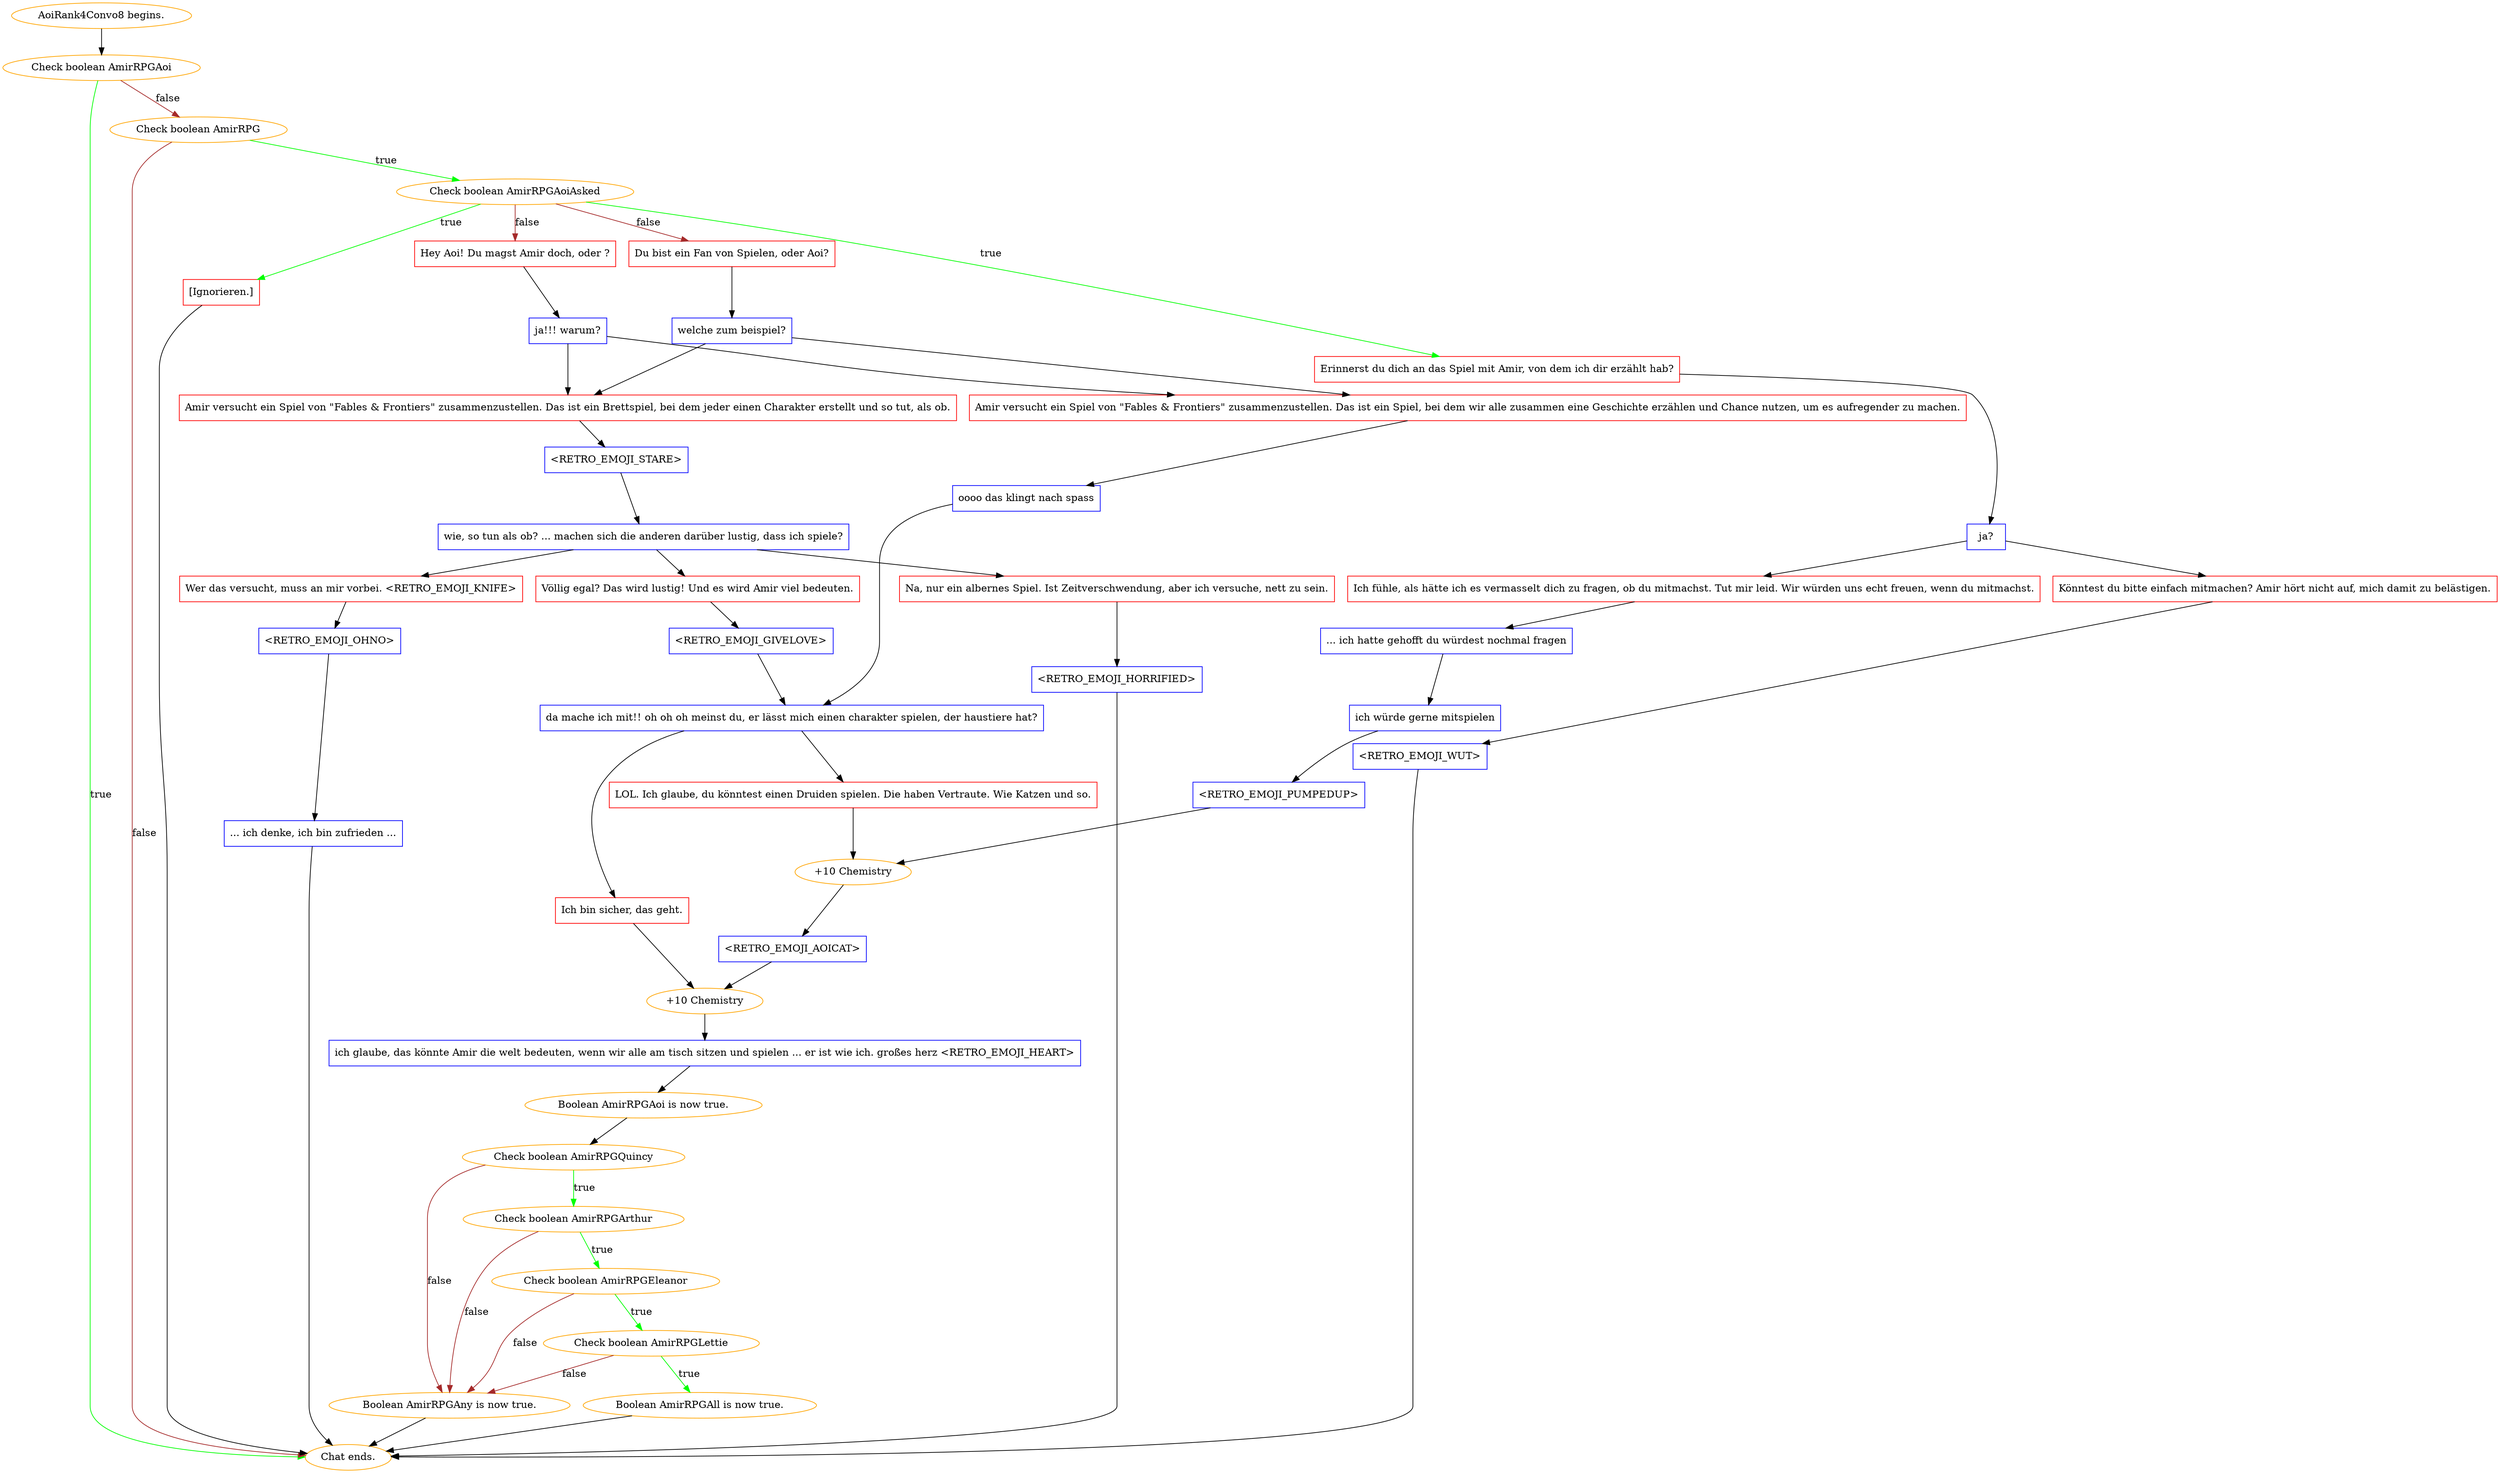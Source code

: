 digraph {
	"AoiRank4Convo8 begins." [color=orange];
		"AoiRank4Convo8 begins." -> j3630877685;
	j3630877685 [label="Check boolean AmirRPGAoi",color=orange];
		j3630877685 -> "Chat ends." [label=true,color=green];
		j3630877685 -> j1747703161 [label=false,color=brown];
	"Chat ends." [color=orange];
	j1747703161 [label="Check boolean AmirRPG",color=orange];
		j1747703161 -> j335162683 [label=true,color=green];
		j1747703161 -> "Chat ends." [label=false,color=brown];
	j335162683 [label="Check boolean AmirRPGAoiAsked",color=orange];
		j335162683 -> j2760944428 [label=true,color=green];
		j335162683 -> j3289360642 [label=true,color=green];
		j335162683 -> j307570665 [label=false,color=brown];
		j335162683 -> j4067727675 [label=false,color=brown];
	j2760944428 [label="Erinnerst du dich an das Spiel mit Amir, von dem ich dir erzählt hab?",shape=box,color=red];
		j2760944428 -> j1251935724;
	j3289360642 [label="[Ignorieren.]",shape=box,color=red];
		j3289360642 -> "Chat ends.";
	j307570665 [label="Hey Aoi! Du magst Amir doch, oder ?",shape=box,color=red];
		j307570665 -> j179038359;
	j4067727675 [label="Du bist ein Fan von Spielen, oder Aoi?",shape=box,color=red];
		j4067727675 -> j2793121926;
	j1251935724 [label="ja?",shape=box,color=blue];
		j1251935724 -> j521139724;
		j1251935724 -> j19419342;
	j179038359 [label="ja!!! warum?",shape=box,color=blue];
		j179038359 -> j2527108192;
		j179038359 -> j2048535658;
	j2793121926 [label="welche zum beispiel?",shape=box,color=blue];
		j2793121926 -> j2527108192;
		j2793121926 -> j2048535658;
	j521139724 [label="Ich fühle, als hätte ich es vermasselt dich zu fragen, ob du mitmachst. Tut mir leid. Wir würden uns echt freuen, wenn du mitmachst.",shape=box,color=red];
		j521139724 -> j3366366080;
	j19419342 [label="Könntest du bitte einfach mitmachen? Amir hört nicht auf, mich damit zu belästigen.",shape=box,color=red];
		j19419342 -> j15359107;
	j2527108192 [label="Amir versucht ein Spiel von \"Fables & Frontiers\" zusammenzustellen. Das ist ein Brettspiel, bei dem jeder einen Charakter erstellt und so tut, als ob.",shape=box,color=red];
		j2527108192 -> j1591402780;
	j2048535658 [label="Amir versucht ein Spiel von \"Fables & Frontiers\" zusammenzustellen. Das ist ein Spiel, bei dem wir alle zusammen eine Geschichte erzählen und Chance nutzen, um es aufregender zu machen.",shape=box,color=red];
		j2048535658 -> j2012078992;
	j3366366080 [label="... ich hatte gehofft du würdest nochmal fragen",shape=box,color=blue];
		j3366366080 -> j3904539652;
	j15359107 [label="<RETRO_EMOJI_WUT>",shape=box,color=blue];
		j15359107 -> "Chat ends.";
	j1591402780 [label="<RETRO_EMOJI_STARE>",shape=box,color=blue];
		j1591402780 -> j3842472127;
	j2012078992 [label="oooo das klingt nach spass",shape=box,color=blue];
		j2012078992 -> j1520644853;
	j3904539652 [label="ich würde gerne mitspielen",shape=box,color=blue];
		j3904539652 -> j1736587867;
	j3842472127 [label="wie, so tun als ob? ... machen sich die anderen darüber lustig, dass ich spiele?",shape=box,color=blue];
		j3842472127 -> j1246510181;
		j3842472127 -> j4153009265;
		j3842472127 -> j3598268356;
	j1520644853 [label="da mache ich mit!! oh oh oh meinst du, er lässt mich einen charakter spielen, der haustiere hat?",shape=box,color=blue];
		j1520644853 -> j368722726;
		j1520644853 -> j1960570394;
	j1736587867 [label="<RETRO_EMOJI_PUMPEDUP>",shape=box,color=blue];
		j1736587867 -> j1034279649;
	j1246510181 [label="Na, nur ein albernes Spiel. Ist Zeitverschwendung, aber ich versuche, nett zu sein.",shape=box,color=red];
		j1246510181 -> j4081928315;
	j4153009265 [label="Wer das versucht, muss an mir vorbei. <RETRO_EMOJI_KNIFE>",shape=box,color=red];
		j4153009265 -> j2182352258;
	j3598268356 [label="Völlig egal? Das wird lustig! Und es wird Amir viel bedeuten.",shape=box,color=red];
		j3598268356 -> j3836832433;
	j368722726 [label="LOL. Ich glaube, du könntest einen Druiden spielen. Die haben Vertraute. Wie Katzen und so.",shape=box,color=red];
		j368722726 -> j1034279649;
	j1960570394 [label="Ich bin sicher, das geht.",shape=box,color=red];
		j1960570394 -> j2029427252;
	j1034279649 [label="+10 Chemistry",color=orange];
		j1034279649 -> j1036036866;
	j4081928315 [label="<RETRO_EMOJI_HORRIFIED>",shape=box,color=blue];
		j4081928315 -> "Chat ends.";
	j2182352258 [label="<RETRO_EMOJI_OHNO>",shape=box,color=blue];
		j2182352258 -> j320068632;
	j3836832433 [label="<RETRO_EMOJI_GIVELOVE>",shape=box,color=blue];
		j3836832433 -> j1520644853;
	j2029427252 [label="+10 Chemistry",color=orange];
		j2029427252 -> j176821599;
	j1036036866 [label="<RETRO_EMOJI_AOICAT>",shape=box,color=blue];
		j1036036866 -> j2029427252;
	j320068632 [label="... ich denke, ich bin zufrieden ...",shape=box,color=blue];
		j320068632 -> "Chat ends.";
	j176821599 [label="ich glaube, das könnte Amir die welt bedeuten, wenn wir alle am tisch sitzen und spielen ... er ist wie ich. großes herz <RETRO_EMOJI_HEART>",shape=box,color=blue];
		j176821599 -> j546910623;
	j546910623 [label="Boolean AmirRPGAoi is now true.",color=orange];
		j546910623 -> j2400812162;
	j2400812162 [label="Check boolean AmirRPGQuincy",color=orange];
		j2400812162 -> j3150435516 [label=true,color=green];
		j2400812162 -> j1692268193 [label=false,color=brown];
	j3150435516 [label="Check boolean AmirRPGArthur",color=orange];
		j3150435516 -> j3356602255 [label=true,color=green];
		j3150435516 -> j1692268193 [label=false,color=brown];
	j1692268193 [label="Boolean AmirRPGAny is now true.",color=orange];
		j1692268193 -> "Chat ends.";
	j3356602255 [label="Check boolean AmirRPGEleanor",color=orange];
		j3356602255 -> j4187484636 [label=true,color=green];
		j3356602255 -> j1692268193 [label=false,color=brown];
	j4187484636 [label="Check boolean AmirRPGLettie",color=orange];
		j4187484636 -> j3798570005 [label=true,color=green];
		j4187484636 -> j1692268193 [label=false,color=brown];
	j3798570005 [label="Boolean AmirRPGAll is now true.",color=orange];
		j3798570005 -> "Chat ends.";
}